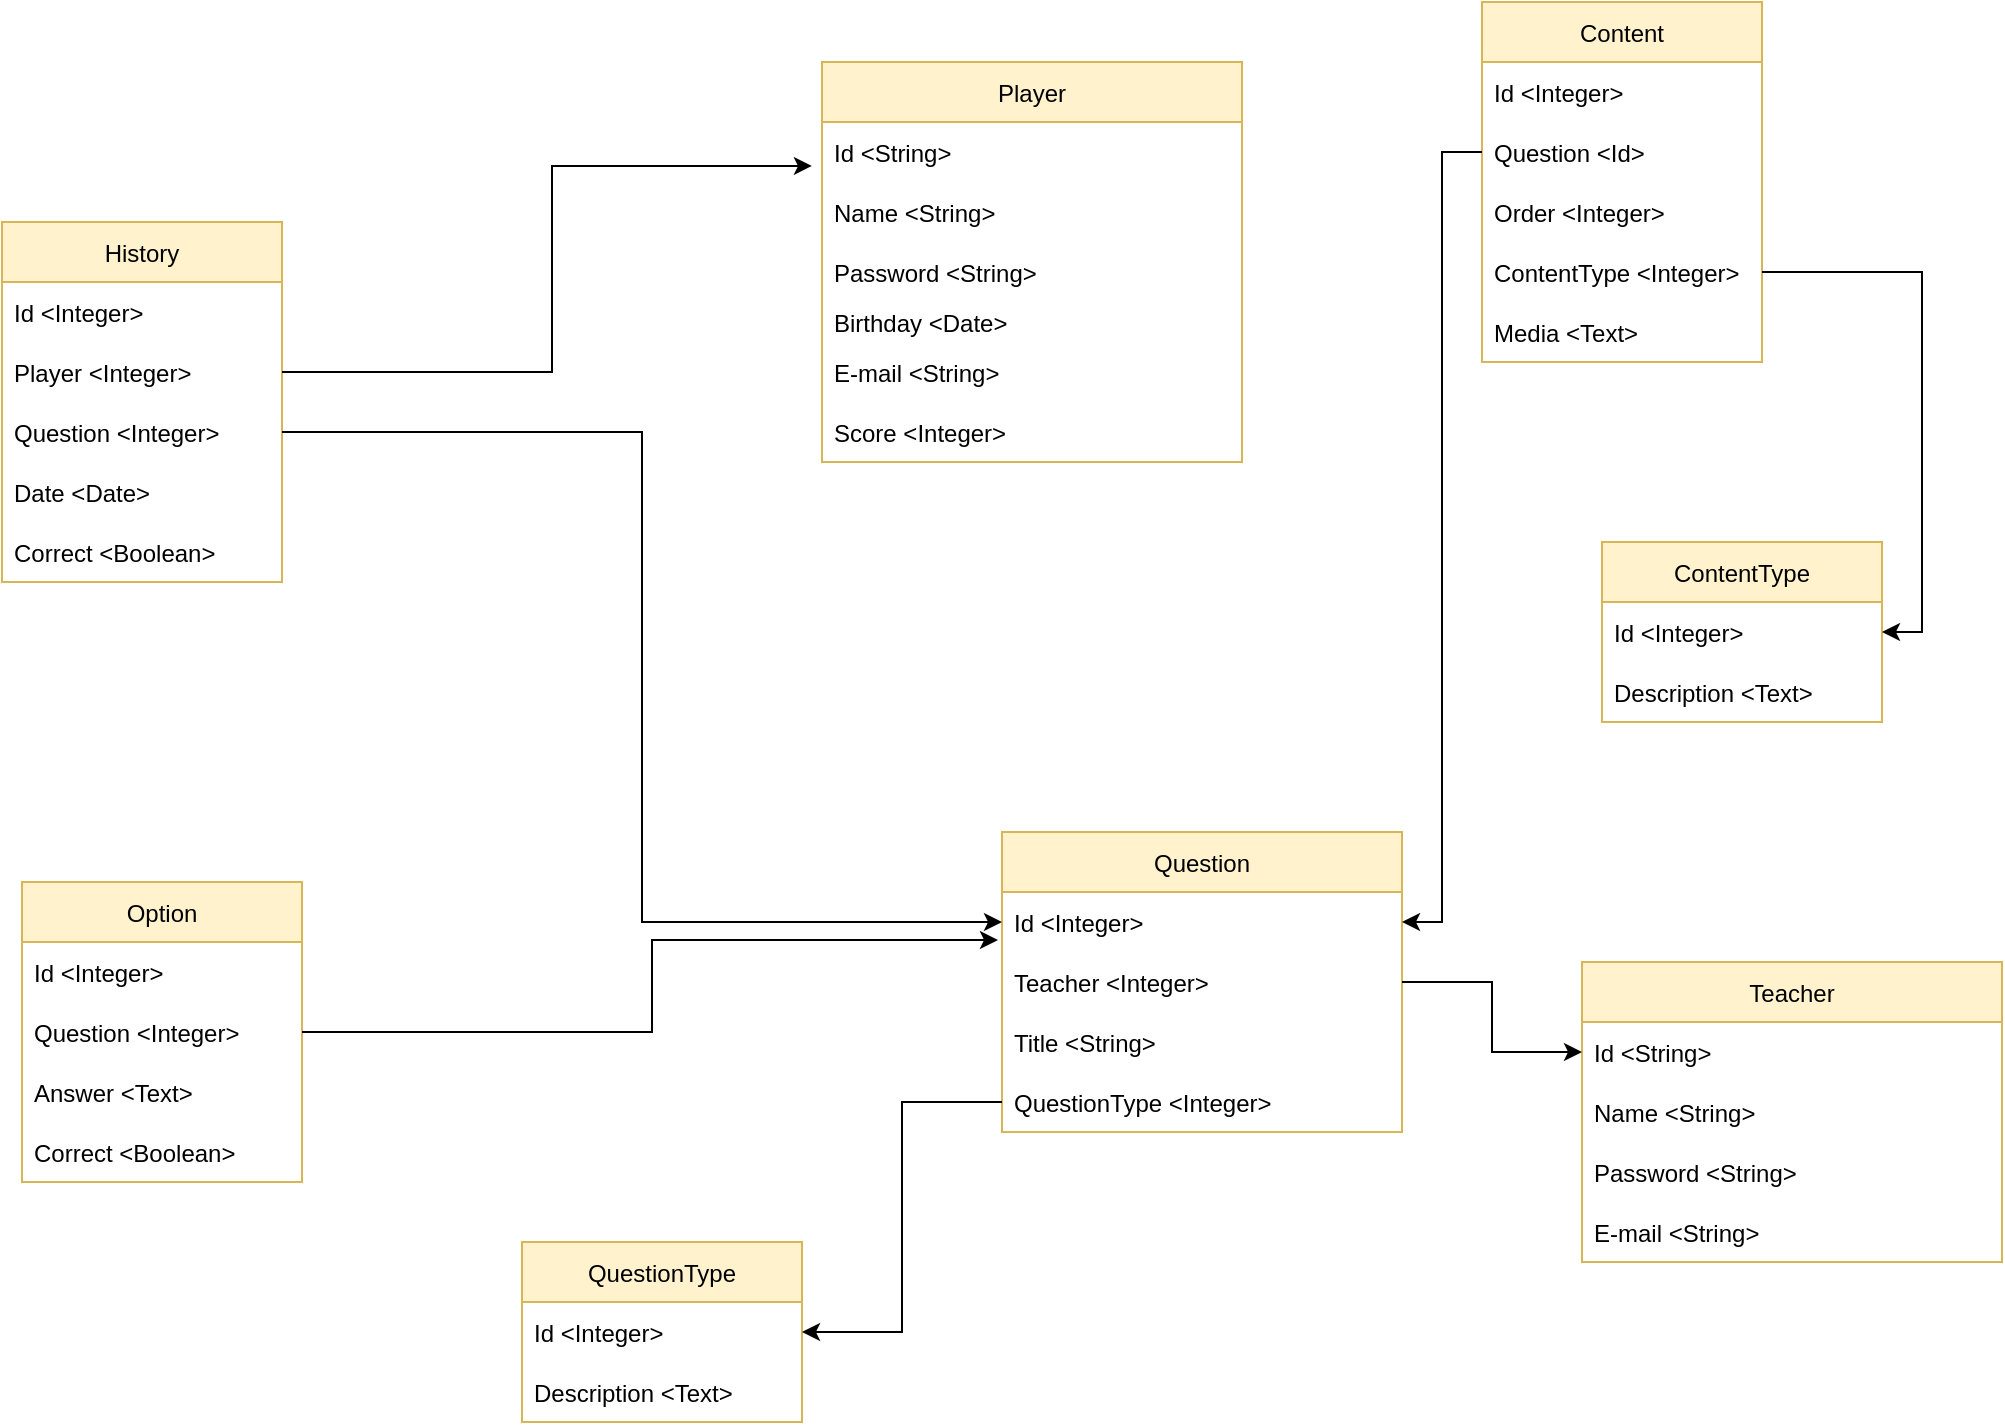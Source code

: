 <mxfile version="16.2.7" type="google"><diagram id="C5RBs43oDa-KdzZeNtuy" name="Page-1"><mxGraphModel dx="2177" dy="773" grid="1" gridSize="10" guides="1" tooltips="1" connect="1" arrows="1" fold="1" page="1" pageScale="1" pageWidth="827" pageHeight="1169" math="0" shadow="0"><root><mxCell id="WIyWlLk6GJQsqaUBKTNV-0"/><mxCell id="WIyWlLk6GJQsqaUBKTNV-1" parent="WIyWlLk6GJQsqaUBKTNV-0"/><mxCell id="63xllL41VxmH8g1SNJW7-5" value="Player" style="swimlane;fontStyle=0;childLayout=stackLayout;horizontal=1;startSize=30;horizontalStack=0;resizeParent=1;resizeParentMax=0;resizeLast=0;collapsible=1;marginBottom=0;fillColor=#fff2cc;strokeColor=#d6b656;" vertex="1" parent="WIyWlLk6GJQsqaUBKTNV-1"><mxGeometry x="190" y="170" width="210" height="200" as="geometry"><mxRectangle x="120" y="150" width="70" height="30" as="alternateBounds"/></mxGeometry></mxCell><mxCell id="63xllL41VxmH8g1SNJW7-6" value="Id &lt;String&gt;" style="text;strokeColor=none;fillColor=none;align=left;verticalAlign=middle;spacingLeft=4;spacingRight=4;overflow=hidden;points=[[0,0.5],[1,0.5]];portConstraint=eastwest;rotatable=0;" vertex="1" parent="63xllL41VxmH8g1SNJW7-5"><mxGeometry y="30" width="210" height="30" as="geometry"/></mxCell><mxCell id="63xllL41VxmH8g1SNJW7-7" value="Name &lt;String&gt;" style="text;strokeColor=none;fillColor=none;align=left;verticalAlign=middle;spacingLeft=4;spacingRight=4;overflow=hidden;points=[[0,0.5],[1,0.5]];portConstraint=eastwest;rotatable=0;" vertex="1" parent="63xllL41VxmH8g1SNJW7-5"><mxGeometry y="60" width="210" height="30" as="geometry"/></mxCell><mxCell id="63xllL41VxmH8g1SNJW7-14" value="Password &lt;String&gt;" style="text;strokeColor=none;fillColor=none;align=left;verticalAlign=middle;spacingLeft=4;spacingRight=4;overflow=hidden;points=[[0,0.5],[1,0.5]];portConstraint=eastwest;rotatable=0;" vertex="1" parent="63xllL41VxmH8g1SNJW7-5"><mxGeometry y="90" width="210" height="30" as="geometry"/></mxCell><mxCell id="63xllL41VxmH8g1SNJW7-8" value="Birthday &lt;Date&gt;" style="text;strokeColor=none;fillColor=none;align=left;verticalAlign=middle;spacingLeft=4;spacingRight=4;overflow=hidden;points=[[0,0.5],[1,0.5]];portConstraint=eastwest;rotatable=0;" vertex="1" parent="63xllL41VxmH8g1SNJW7-5"><mxGeometry y="120" width="210" height="20" as="geometry"/></mxCell><mxCell id="63xllL41VxmH8g1SNJW7-13" value="E-mail &lt;String&gt;" style="text;strokeColor=none;fillColor=none;align=left;verticalAlign=middle;spacingLeft=4;spacingRight=4;overflow=hidden;points=[[0,0.5],[1,0.5]];portConstraint=eastwest;rotatable=0;" vertex="1" parent="63xllL41VxmH8g1SNJW7-5"><mxGeometry y="140" width="210" height="30" as="geometry"/></mxCell><mxCell id="63xllL41VxmH8g1SNJW7-11" value="Score &lt;Integer&gt;" style="text;strokeColor=none;fillColor=none;align=left;verticalAlign=middle;spacingLeft=4;spacingRight=4;overflow=hidden;points=[[0,0.5],[1,0.5]];portConstraint=eastwest;rotatable=0;" vertex="1" parent="63xllL41VxmH8g1SNJW7-5"><mxGeometry y="170" width="210" height="30" as="geometry"/></mxCell><mxCell id="63xllL41VxmH8g1SNJW7-15" value="Teacher" style="swimlane;fontStyle=0;childLayout=stackLayout;horizontal=1;startSize=30;horizontalStack=0;resizeParent=1;resizeParentMax=0;resizeLast=0;collapsible=1;marginBottom=0;fillColor=#fff2cc;strokeColor=#d6b656;" vertex="1" parent="WIyWlLk6GJQsqaUBKTNV-1"><mxGeometry x="570" y="620" width="210" height="150" as="geometry"><mxRectangle x="120" y="150" width="70" height="30" as="alternateBounds"/></mxGeometry></mxCell><mxCell id="63xllL41VxmH8g1SNJW7-16" value="Id &lt;String&gt;" style="text;strokeColor=none;fillColor=none;align=left;verticalAlign=middle;spacingLeft=4;spacingRight=4;overflow=hidden;points=[[0,0.5],[1,0.5]];portConstraint=eastwest;rotatable=0;" vertex="1" parent="63xllL41VxmH8g1SNJW7-15"><mxGeometry y="30" width="210" height="30" as="geometry"/></mxCell><mxCell id="63xllL41VxmH8g1SNJW7-17" value="Name &lt;String&gt;" style="text;strokeColor=none;fillColor=none;align=left;verticalAlign=middle;spacingLeft=4;spacingRight=4;overflow=hidden;points=[[0,0.5],[1,0.5]];portConstraint=eastwest;rotatable=0;" vertex="1" parent="63xllL41VxmH8g1SNJW7-15"><mxGeometry y="60" width="210" height="30" as="geometry"/></mxCell><mxCell id="63xllL41VxmH8g1SNJW7-18" value="Password &lt;String&gt;" style="text;strokeColor=none;fillColor=none;align=left;verticalAlign=middle;spacingLeft=4;spacingRight=4;overflow=hidden;points=[[0,0.5],[1,0.5]];portConstraint=eastwest;rotatable=0;" vertex="1" parent="63xllL41VxmH8g1SNJW7-15"><mxGeometry y="90" width="210" height="30" as="geometry"/></mxCell><mxCell id="63xllL41VxmH8g1SNJW7-20" value="E-mail &lt;String&gt;" style="text;strokeColor=none;fillColor=none;align=left;verticalAlign=middle;spacingLeft=4;spacingRight=4;overflow=hidden;points=[[0,0.5],[1,0.5]];portConstraint=eastwest;rotatable=0;" vertex="1" parent="63xllL41VxmH8g1SNJW7-15"><mxGeometry y="120" width="210" height="30" as="geometry"/></mxCell><mxCell id="63xllL41VxmH8g1SNJW7-22" value="Question" style="swimlane;fontStyle=0;childLayout=stackLayout;horizontal=1;startSize=30;horizontalStack=0;resizeParent=1;resizeParentMax=0;resizeLast=0;collapsible=1;marginBottom=0;fillColor=#fff2cc;strokeColor=#d6b656;" vertex="1" parent="WIyWlLk6GJQsqaUBKTNV-1"><mxGeometry x="280" y="555" width="200" height="150" as="geometry"/></mxCell><mxCell id="63xllL41VxmH8g1SNJW7-24" value="Id &lt;Integer&gt;" style="text;strokeColor=none;fillColor=none;align=left;verticalAlign=middle;spacingLeft=4;spacingRight=4;overflow=hidden;points=[[0,0.5],[1,0.5]];portConstraint=eastwest;rotatable=0;" vertex="1" parent="63xllL41VxmH8g1SNJW7-22"><mxGeometry y="30" width="200" height="30" as="geometry"/></mxCell><mxCell id="63xllL41VxmH8g1SNJW7-61" value="Teacher &lt;Integer&gt;" style="text;strokeColor=none;fillColor=none;align=left;verticalAlign=middle;spacingLeft=4;spacingRight=4;overflow=hidden;points=[[0,0.5],[1,0.5]];portConstraint=eastwest;rotatable=0;" vertex="1" parent="63xllL41VxmH8g1SNJW7-22"><mxGeometry y="60" width="200" height="30" as="geometry"/></mxCell><mxCell id="63xllL41VxmH8g1SNJW7-25" value="Title &lt;String&gt;" style="text;strokeColor=none;fillColor=none;align=left;verticalAlign=middle;spacingLeft=4;spacingRight=4;overflow=hidden;points=[[0,0.5],[1,0.5]];portConstraint=eastwest;rotatable=0;" vertex="1" parent="63xllL41VxmH8g1SNJW7-22"><mxGeometry y="90" width="200" height="30" as="geometry"/></mxCell><mxCell id="63xllL41VxmH8g1SNJW7-27" value="QuestionType &lt;Integer&gt;" style="text;strokeColor=none;fillColor=none;align=left;verticalAlign=middle;spacingLeft=4;spacingRight=4;overflow=hidden;points=[[0,0.5],[1,0.5]];portConstraint=eastwest;rotatable=0;" vertex="1" parent="63xllL41VxmH8g1SNJW7-22"><mxGeometry y="120" width="200" height="30" as="geometry"/></mxCell><mxCell id="63xllL41VxmH8g1SNJW7-28" value="QuestionType" style="swimlane;fontStyle=0;childLayout=stackLayout;horizontal=1;startSize=30;horizontalStack=0;resizeParent=1;resizeParentMax=0;resizeLast=0;collapsible=1;marginBottom=0;fillColor=#fff2cc;strokeColor=#d6b656;" vertex="1" parent="WIyWlLk6GJQsqaUBKTNV-1"><mxGeometry x="40" y="760" width="140" height="90" as="geometry"/></mxCell><mxCell id="63xllL41VxmH8g1SNJW7-29" value="Id &lt;Integer&gt;" style="text;strokeColor=none;fillColor=none;align=left;verticalAlign=middle;spacingLeft=4;spacingRight=4;overflow=hidden;points=[[0,0.5],[1,0.5]];portConstraint=eastwest;rotatable=0;" vertex="1" parent="63xllL41VxmH8g1SNJW7-28"><mxGeometry y="30" width="140" height="30" as="geometry"/></mxCell><mxCell id="63xllL41VxmH8g1SNJW7-30" value="Description &lt;Text&gt;" style="text;strokeColor=none;fillColor=none;align=left;verticalAlign=middle;spacingLeft=4;spacingRight=4;overflow=hidden;points=[[0,0.5],[1,0.5]];portConstraint=eastwest;rotatable=0;" vertex="1" parent="63xllL41VxmH8g1SNJW7-28"><mxGeometry y="60" width="140" height="30" as="geometry"/></mxCell><mxCell id="63xllL41VxmH8g1SNJW7-32" value="Option" style="swimlane;fontStyle=0;childLayout=stackLayout;horizontal=1;startSize=30;horizontalStack=0;resizeParent=1;resizeParentMax=0;resizeLast=0;collapsible=1;marginBottom=0;fillColor=#fff2cc;strokeColor=#d6b656;" vertex="1" parent="WIyWlLk6GJQsqaUBKTNV-1"><mxGeometry x="-210" y="580" width="140" height="150" as="geometry"/></mxCell><mxCell id="63xllL41VxmH8g1SNJW7-33" value="Id &lt;Integer&gt;" style="text;strokeColor=none;fillColor=none;align=left;verticalAlign=middle;spacingLeft=4;spacingRight=4;overflow=hidden;points=[[0,0.5],[1,0.5]];portConstraint=eastwest;rotatable=0;" vertex="1" parent="63xllL41VxmH8g1SNJW7-32"><mxGeometry y="30" width="140" height="30" as="geometry"/></mxCell><mxCell id="63xllL41VxmH8g1SNJW7-55" value="Question &lt;Integer&gt;" style="text;strokeColor=none;fillColor=none;align=left;verticalAlign=middle;spacingLeft=4;spacingRight=4;overflow=hidden;points=[[0,0.5],[1,0.5]];portConstraint=eastwest;rotatable=0;" vertex="1" parent="63xllL41VxmH8g1SNJW7-32"><mxGeometry y="60" width="140" height="30" as="geometry"/></mxCell><mxCell id="63xllL41VxmH8g1SNJW7-34" value="Answer &lt;Text&gt;" style="text;strokeColor=none;fillColor=none;align=left;verticalAlign=middle;spacingLeft=4;spacingRight=4;overflow=hidden;points=[[0,0.5],[1,0.5]];portConstraint=eastwest;rotatable=0;" vertex="1" parent="63xllL41VxmH8g1SNJW7-32"><mxGeometry y="90" width="140" height="30" as="geometry"/></mxCell><mxCell id="63xllL41VxmH8g1SNJW7-35" value="Correct &lt;Boolean&gt;" style="text;strokeColor=none;fillColor=none;align=left;verticalAlign=middle;spacingLeft=4;spacingRight=4;overflow=hidden;points=[[0,0.5],[1,0.5]];portConstraint=eastwest;rotatable=0;" vertex="1" parent="63xllL41VxmH8g1SNJW7-32"><mxGeometry y="120" width="140" height="30" as="geometry"/></mxCell><mxCell id="63xllL41VxmH8g1SNJW7-37" value="Content" style="swimlane;fontStyle=0;childLayout=stackLayout;horizontal=1;startSize=30;horizontalStack=0;resizeParent=1;resizeParentMax=0;resizeLast=0;collapsible=1;marginBottom=0;fillColor=#fff2cc;strokeColor=#d6b656;" vertex="1" parent="WIyWlLk6GJQsqaUBKTNV-1"><mxGeometry x="520" y="140" width="140" height="180" as="geometry"/></mxCell><mxCell id="63xllL41VxmH8g1SNJW7-38" value="Id &lt;Integer&gt;" style="text;strokeColor=none;fillColor=none;align=left;verticalAlign=middle;spacingLeft=4;spacingRight=4;overflow=hidden;points=[[0,0.5],[1,0.5]];portConstraint=eastwest;rotatable=0;" vertex="1" parent="63xllL41VxmH8g1SNJW7-37"><mxGeometry y="30" width="140" height="30" as="geometry"/></mxCell><mxCell id="63xllL41VxmH8g1SNJW7-59" value="Question &lt;Id&gt;" style="text;strokeColor=none;fillColor=none;align=left;verticalAlign=middle;spacingLeft=4;spacingRight=4;overflow=hidden;points=[[0,0.5],[1,0.5]];portConstraint=eastwest;rotatable=0;" vertex="1" parent="63xllL41VxmH8g1SNJW7-37"><mxGeometry y="60" width="140" height="30" as="geometry"/></mxCell><mxCell id="63xllL41VxmH8g1SNJW7-40" value="Order &lt;Integer&gt;" style="text;strokeColor=none;fillColor=none;align=left;verticalAlign=middle;spacingLeft=4;spacingRight=4;overflow=hidden;points=[[0,0.5],[1,0.5]];portConstraint=eastwest;rotatable=0;" vertex="1" parent="63xllL41VxmH8g1SNJW7-37"><mxGeometry y="90" width="140" height="30" as="geometry"/></mxCell><mxCell id="63xllL41VxmH8g1SNJW7-45" value="ContentType &lt;Integer&gt;" style="text;strokeColor=none;fillColor=none;align=left;verticalAlign=middle;spacingLeft=4;spacingRight=4;overflow=hidden;points=[[0,0.5],[1,0.5]];portConstraint=eastwest;rotatable=0;" vertex="1" parent="63xllL41VxmH8g1SNJW7-37"><mxGeometry y="120" width="140" height="30" as="geometry"/></mxCell><mxCell id="63xllL41VxmH8g1SNJW7-46" value="Media &lt;Text&gt;" style="text;strokeColor=none;fillColor=none;align=left;verticalAlign=middle;spacingLeft=4;spacingRight=4;overflow=hidden;points=[[0,0.5],[1,0.5]];portConstraint=eastwest;rotatable=0;" vertex="1" parent="63xllL41VxmH8g1SNJW7-37"><mxGeometry y="150" width="140" height="30" as="geometry"/></mxCell><mxCell id="63xllL41VxmH8g1SNJW7-41" value="ContentType" style="swimlane;fontStyle=0;childLayout=stackLayout;horizontal=1;startSize=30;horizontalStack=0;resizeParent=1;resizeParentMax=0;resizeLast=0;collapsible=1;marginBottom=0;fillColor=#fff2cc;strokeColor=#d6b656;" vertex="1" parent="WIyWlLk6GJQsqaUBKTNV-1"><mxGeometry x="580" y="410" width="140" height="90" as="geometry"/></mxCell><mxCell id="63xllL41VxmH8g1SNJW7-42" value="Id &lt;Integer&gt;" style="text;strokeColor=none;fillColor=none;align=left;verticalAlign=middle;spacingLeft=4;spacingRight=4;overflow=hidden;points=[[0,0.5],[1,0.5]];portConstraint=eastwest;rotatable=0;" vertex="1" parent="63xllL41VxmH8g1SNJW7-41"><mxGeometry y="30" width="140" height="30" as="geometry"/></mxCell><mxCell id="63xllL41VxmH8g1SNJW7-43" value="Description &lt;Text&gt;" style="text;strokeColor=none;fillColor=none;align=left;verticalAlign=middle;spacingLeft=4;spacingRight=4;overflow=hidden;points=[[0,0.5],[1,0.5]];portConstraint=eastwest;rotatable=0;" vertex="1" parent="63xllL41VxmH8g1SNJW7-41"><mxGeometry y="60" width="140" height="30" as="geometry"/></mxCell><mxCell id="63xllL41VxmH8g1SNJW7-57" style="edgeStyle=orthogonalEdgeStyle;rounded=0;orthogonalLoop=1;jettySize=auto;html=1;" edge="1" parent="WIyWlLk6GJQsqaUBKTNV-1" source="63xllL41VxmH8g1SNJW7-27" target="63xllL41VxmH8g1SNJW7-29"><mxGeometry relative="1" as="geometry"/></mxCell><mxCell id="63xllL41VxmH8g1SNJW7-58" style="edgeStyle=orthogonalEdgeStyle;rounded=0;orthogonalLoop=1;jettySize=auto;html=1;entryX=1;entryY=0.5;entryDx=0;entryDy=0;" edge="1" parent="WIyWlLk6GJQsqaUBKTNV-1" source="63xllL41VxmH8g1SNJW7-45" target="63xllL41VxmH8g1SNJW7-41"><mxGeometry relative="1" as="geometry"/></mxCell><mxCell id="63xllL41VxmH8g1SNJW7-60" style="edgeStyle=orthogonalEdgeStyle;rounded=0;orthogonalLoop=1;jettySize=auto;html=1;" edge="1" parent="WIyWlLk6GJQsqaUBKTNV-1" source="63xllL41VxmH8g1SNJW7-59" target="63xllL41VxmH8g1SNJW7-24"><mxGeometry relative="1" as="geometry"/></mxCell><mxCell id="63xllL41VxmH8g1SNJW7-62" style="edgeStyle=orthogonalEdgeStyle;rounded=0;orthogonalLoop=1;jettySize=auto;html=1;entryX=0;entryY=0.5;entryDx=0;entryDy=0;" edge="1" parent="WIyWlLk6GJQsqaUBKTNV-1" source="63xllL41VxmH8g1SNJW7-61" target="63xllL41VxmH8g1SNJW7-16"><mxGeometry relative="1" as="geometry"/></mxCell><mxCell id="63xllL41VxmH8g1SNJW7-63" value="History" style="swimlane;fontStyle=0;childLayout=stackLayout;horizontal=1;startSize=30;horizontalStack=0;resizeParent=1;resizeParentMax=0;resizeLast=0;collapsible=1;marginBottom=0;fillColor=#fff2cc;strokeColor=#d6b656;" vertex="1" parent="WIyWlLk6GJQsqaUBKTNV-1"><mxGeometry x="-220" y="250" width="140" height="180" as="geometry"/></mxCell><mxCell id="63xllL41VxmH8g1SNJW7-67" value="Id &lt;Integer&gt;" style="text;strokeColor=none;fillColor=none;align=left;verticalAlign=middle;spacingLeft=4;spacingRight=4;overflow=hidden;points=[[0,0.5],[1,0.5]];portConstraint=eastwest;rotatable=0;" vertex="1" parent="63xllL41VxmH8g1SNJW7-63"><mxGeometry y="30" width="140" height="30" as="geometry"/></mxCell><mxCell id="63xllL41VxmH8g1SNJW7-64" value="Player &lt;Integer&gt;" style="text;strokeColor=none;fillColor=none;align=left;verticalAlign=middle;spacingLeft=4;spacingRight=4;overflow=hidden;points=[[0,0.5],[1,0.5]];portConstraint=eastwest;rotatable=0;" vertex="1" parent="63xllL41VxmH8g1SNJW7-63"><mxGeometry y="60" width="140" height="30" as="geometry"/></mxCell><mxCell id="63xllL41VxmH8g1SNJW7-65" value="Question &lt;Integer&gt;" style="text;strokeColor=none;fillColor=none;align=left;verticalAlign=middle;spacingLeft=4;spacingRight=4;overflow=hidden;points=[[0,0.5],[1,0.5]];portConstraint=eastwest;rotatable=0;" vertex="1" parent="63xllL41VxmH8g1SNJW7-63"><mxGeometry y="90" width="140" height="30" as="geometry"/></mxCell><mxCell id="63xllL41VxmH8g1SNJW7-66" value="Date &lt;Date&gt;" style="text;strokeColor=none;fillColor=none;align=left;verticalAlign=middle;spacingLeft=4;spacingRight=4;overflow=hidden;points=[[0,0.5],[1,0.5]];portConstraint=eastwest;rotatable=0;" vertex="1" parent="63xllL41VxmH8g1SNJW7-63"><mxGeometry y="120" width="140" height="30" as="geometry"/></mxCell><mxCell id="63xllL41VxmH8g1SNJW7-68" value="Correct &lt;Boolean&gt;" style="text;strokeColor=none;fillColor=none;align=left;verticalAlign=middle;spacingLeft=4;spacingRight=4;overflow=hidden;points=[[0,0.5],[1,0.5]];portConstraint=eastwest;rotatable=0;" vertex="1" parent="63xllL41VxmH8g1SNJW7-63"><mxGeometry y="150" width="140" height="30" as="geometry"/></mxCell><mxCell id="63xllL41VxmH8g1SNJW7-70" style="edgeStyle=orthogonalEdgeStyle;rounded=0;orthogonalLoop=1;jettySize=auto;html=1;entryX=-0.024;entryY=0.733;entryDx=0;entryDy=0;entryPerimeter=0;" edge="1" parent="WIyWlLk6GJQsqaUBKTNV-1" source="63xllL41VxmH8g1SNJW7-64" target="63xllL41VxmH8g1SNJW7-6"><mxGeometry relative="1" as="geometry"/></mxCell><mxCell id="63xllL41VxmH8g1SNJW7-73" style="edgeStyle=orthogonalEdgeStyle;rounded=0;orthogonalLoop=1;jettySize=auto;html=1;entryX=0;entryY=0.5;entryDx=0;entryDy=0;" edge="1" parent="WIyWlLk6GJQsqaUBKTNV-1" source="63xllL41VxmH8g1SNJW7-65" target="63xllL41VxmH8g1SNJW7-24"><mxGeometry relative="1" as="geometry"/></mxCell><mxCell id="63xllL41VxmH8g1SNJW7-74" style="edgeStyle=orthogonalEdgeStyle;rounded=0;orthogonalLoop=1;jettySize=auto;html=1;entryX=-0.01;entryY=0.8;entryDx=0;entryDy=0;entryPerimeter=0;" edge="1" parent="WIyWlLk6GJQsqaUBKTNV-1" source="63xllL41VxmH8g1SNJW7-55" target="63xllL41VxmH8g1SNJW7-24"><mxGeometry relative="1" as="geometry"/></mxCell></root></mxGraphModel></diagram></mxfile>